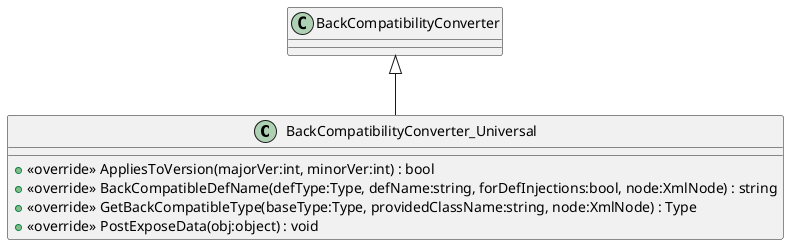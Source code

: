 @startuml
class BackCompatibilityConverter_Universal {
    + <<override>> AppliesToVersion(majorVer:int, minorVer:int) : bool
    + <<override>> BackCompatibleDefName(defType:Type, defName:string, forDefInjections:bool, node:XmlNode) : string
    + <<override>> GetBackCompatibleType(baseType:Type, providedClassName:string, node:XmlNode) : Type
    + <<override>> PostExposeData(obj:object) : void
}
BackCompatibilityConverter <|-- BackCompatibilityConverter_Universal
@enduml
